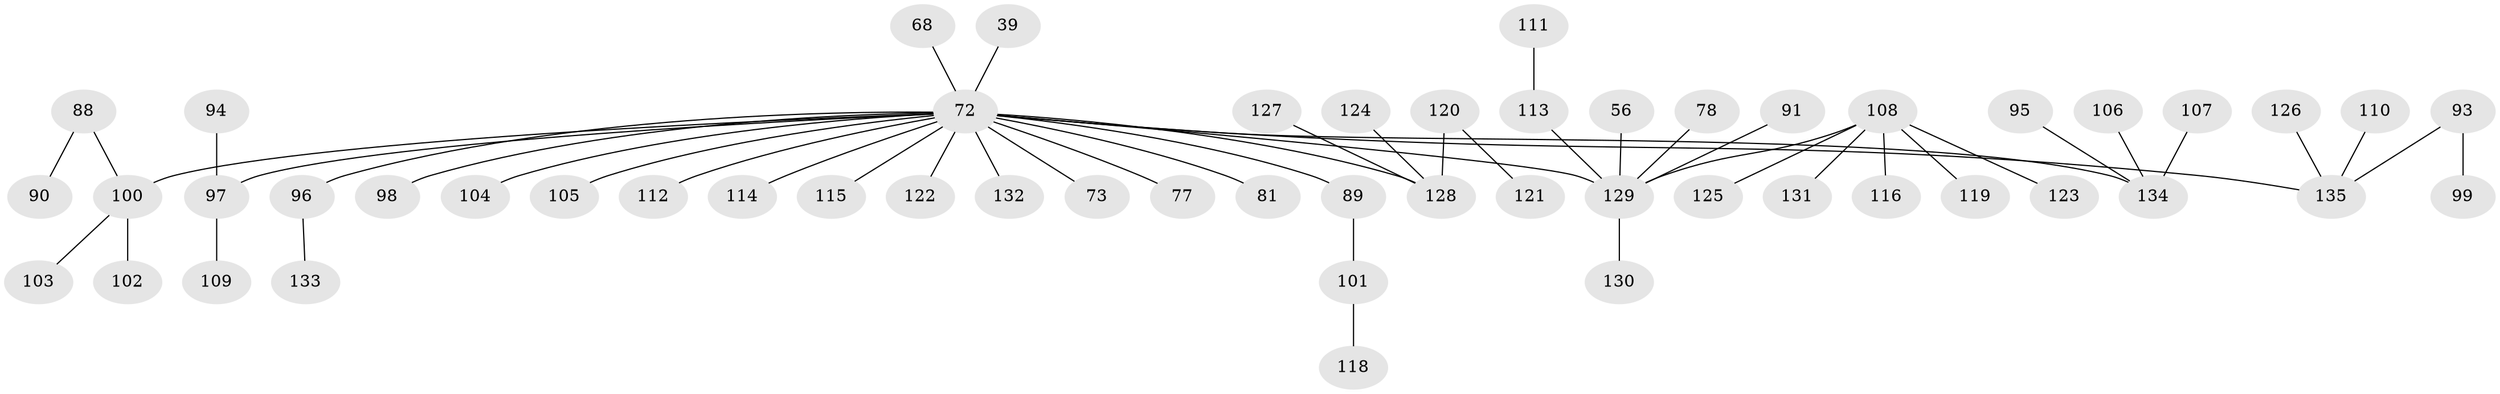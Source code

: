 // original degree distribution, {6: 0.007407407407407408, 7: 0.014814814814814815, 3: 0.15555555555555556, 8: 0.007407407407407408, 2: 0.22962962962962963, 4: 0.07407407407407407, 1: 0.4962962962962963, 5: 0.014814814814814815}
// Generated by graph-tools (version 1.1) at 2025/45/03/04/25 21:45:09]
// undirected, 54 vertices, 53 edges
graph export_dot {
graph [start="1"]
  node [color=gray90,style=filled];
  39;
  56;
  68;
  72 [super="+2+3+1+5+11+10+9+15+16+51"];
  73;
  77 [super="+12"];
  78;
  81;
  88;
  89;
  90;
  91 [super="+60"];
  93;
  94;
  95;
  96 [super="+24+20+26+27+38+42+50+54+80"];
  97 [super="+31+53+58+86+92"];
  98;
  99;
  100 [super="+61+65+69+85"];
  101;
  102;
  103;
  104;
  105;
  106;
  107;
  108 [super="+82"];
  109;
  110;
  111;
  112 [super="+46"];
  113 [super="+41"];
  114 [super="+74"];
  115;
  116;
  118;
  119;
  120 [super="+83"];
  121;
  122;
  123;
  124;
  125;
  126;
  127;
  128 [super="+25+36+67+117+62+76"];
  129 [super="+33+49"];
  130;
  131;
  132;
  133;
  134 [super="+84"];
  135 [super="+87"];
  39 -- 72;
  56 -- 129;
  68 -- 72;
  72 -- 98;
  72 -- 122;
  72 -- 115;
  72 -- 132;
  72 -- 73;
  72 -- 129 [weight=2];
  72 -- 81;
  72 -- 105;
  72 -- 89;
  72 -- 104;
  72 -- 96;
  72 -- 128;
  72 -- 97;
  72 -- 77;
  72 -- 134;
  72 -- 112;
  72 -- 100;
  72 -- 114;
  72 -- 135;
  78 -- 129;
  88 -- 90;
  88 -- 100;
  89 -- 101;
  91 -- 129;
  93 -- 99;
  93 -- 135;
  94 -- 97;
  95 -- 134;
  96 -- 133;
  97 -- 109;
  100 -- 103;
  100 -- 102;
  101 -- 118;
  106 -- 134;
  107 -- 134;
  108 -- 119;
  108 -- 129;
  108 -- 131;
  108 -- 116;
  108 -- 123;
  108 -- 125;
  110 -- 135;
  111 -- 113;
  113 -- 129;
  120 -- 121;
  120 -- 128;
  124 -- 128;
  126 -- 135;
  127 -- 128;
  129 -- 130;
}
